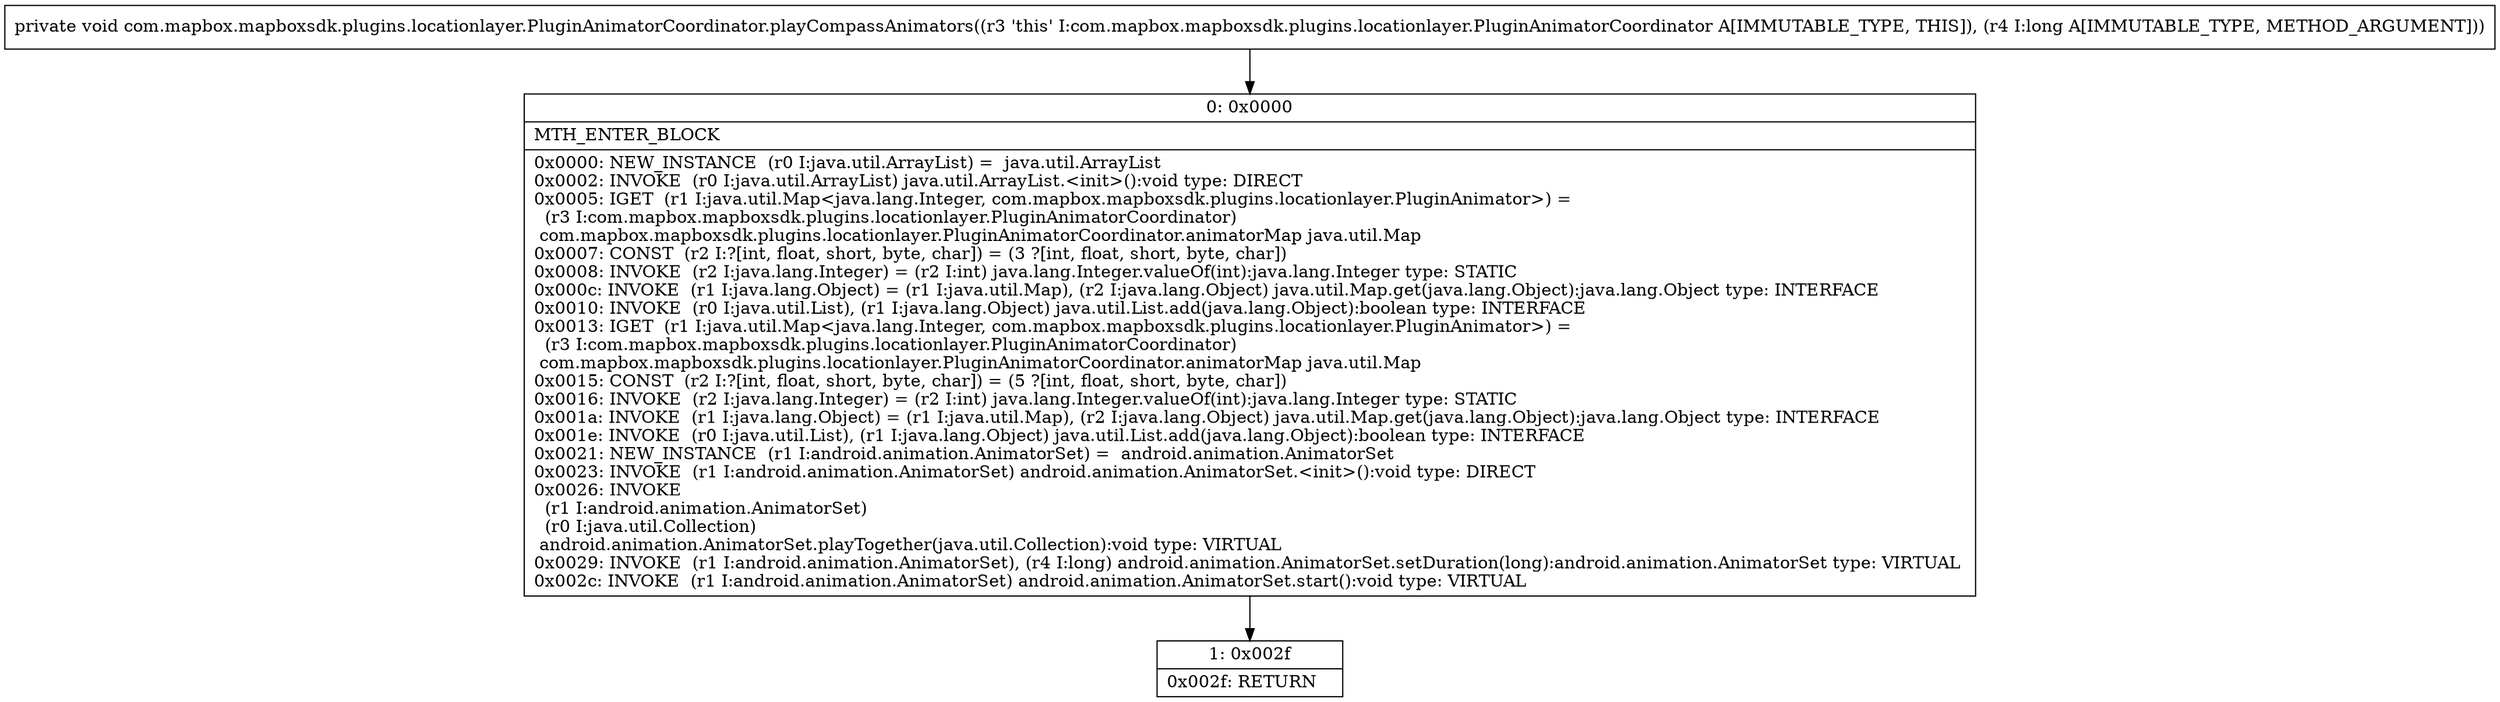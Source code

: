 digraph "CFG forcom.mapbox.mapboxsdk.plugins.locationlayer.PluginAnimatorCoordinator.playCompassAnimators(J)V" {
Node_0 [shape=record,label="{0\:\ 0x0000|MTH_ENTER_BLOCK\l|0x0000: NEW_INSTANCE  (r0 I:java.util.ArrayList) =  java.util.ArrayList \l0x0002: INVOKE  (r0 I:java.util.ArrayList) java.util.ArrayList.\<init\>():void type: DIRECT \l0x0005: IGET  (r1 I:java.util.Map\<java.lang.Integer, com.mapbox.mapboxsdk.plugins.locationlayer.PluginAnimator\>) = \l  (r3 I:com.mapbox.mapboxsdk.plugins.locationlayer.PluginAnimatorCoordinator)\l com.mapbox.mapboxsdk.plugins.locationlayer.PluginAnimatorCoordinator.animatorMap java.util.Map \l0x0007: CONST  (r2 I:?[int, float, short, byte, char]) = (3 ?[int, float, short, byte, char]) \l0x0008: INVOKE  (r2 I:java.lang.Integer) = (r2 I:int) java.lang.Integer.valueOf(int):java.lang.Integer type: STATIC \l0x000c: INVOKE  (r1 I:java.lang.Object) = (r1 I:java.util.Map), (r2 I:java.lang.Object) java.util.Map.get(java.lang.Object):java.lang.Object type: INTERFACE \l0x0010: INVOKE  (r0 I:java.util.List), (r1 I:java.lang.Object) java.util.List.add(java.lang.Object):boolean type: INTERFACE \l0x0013: IGET  (r1 I:java.util.Map\<java.lang.Integer, com.mapbox.mapboxsdk.plugins.locationlayer.PluginAnimator\>) = \l  (r3 I:com.mapbox.mapboxsdk.plugins.locationlayer.PluginAnimatorCoordinator)\l com.mapbox.mapboxsdk.plugins.locationlayer.PluginAnimatorCoordinator.animatorMap java.util.Map \l0x0015: CONST  (r2 I:?[int, float, short, byte, char]) = (5 ?[int, float, short, byte, char]) \l0x0016: INVOKE  (r2 I:java.lang.Integer) = (r2 I:int) java.lang.Integer.valueOf(int):java.lang.Integer type: STATIC \l0x001a: INVOKE  (r1 I:java.lang.Object) = (r1 I:java.util.Map), (r2 I:java.lang.Object) java.util.Map.get(java.lang.Object):java.lang.Object type: INTERFACE \l0x001e: INVOKE  (r0 I:java.util.List), (r1 I:java.lang.Object) java.util.List.add(java.lang.Object):boolean type: INTERFACE \l0x0021: NEW_INSTANCE  (r1 I:android.animation.AnimatorSet) =  android.animation.AnimatorSet \l0x0023: INVOKE  (r1 I:android.animation.AnimatorSet) android.animation.AnimatorSet.\<init\>():void type: DIRECT \l0x0026: INVOKE  \l  (r1 I:android.animation.AnimatorSet)\l  (r0 I:java.util.Collection)\l android.animation.AnimatorSet.playTogether(java.util.Collection):void type: VIRTUAL \l0x0029: INVOKE  (r1 I:android.animation.AnimatorSet), (r4 I:long) android.animation.AnimatorSet.setDuration(long):android.animation.AnimatorSet type: VIRTUAL \l0x002c: INVOKE  (r1 I:android.animation.AnimatorSet) android.animation.AnimatorSet.start():void type: VIRTUAL \l}"];
Node_1 [shape=record,label="{1\:\ 0x002f|0x002f: RETURN   \l}"];
MethodNode[shape=record,label="{private void com.mapbox.mapboxsdk.plugins.locationlayer.PluginAnimatorCoordinator.playCompassAnimators((r3 'this' I:com.mapbox.mapboxsdk.plugins.locationlayer.PluginAnimatorCoordinator A[IMMUTABLE_TYPE, THIS]), (r4 I:long A[IMMUTABLE_TYPE, METHOD_ARGUMENT])) }"];
MethodNode -> Node_0;
Node_0 -> Node_1;
}

